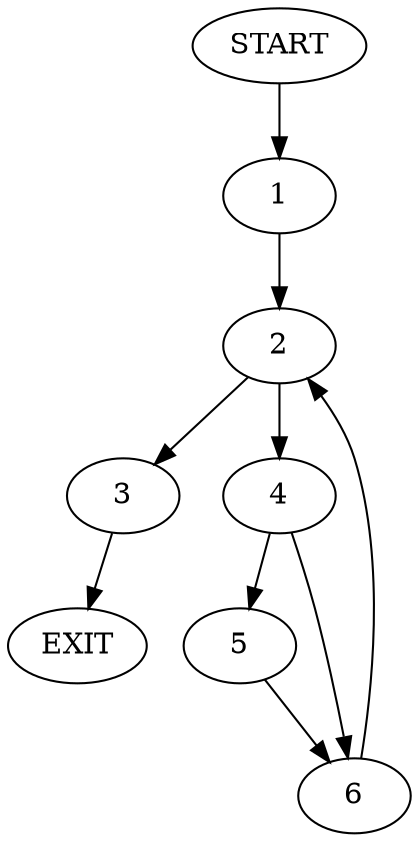 digraph {
0 [label="START"]
7 [label="EXIT"]
0 -> 1
1 -> 2
2 -> 3
2 -> 4
4 -> 5
4 -> 6
3 -> 7
6 -> 2
5 -> 6
}
